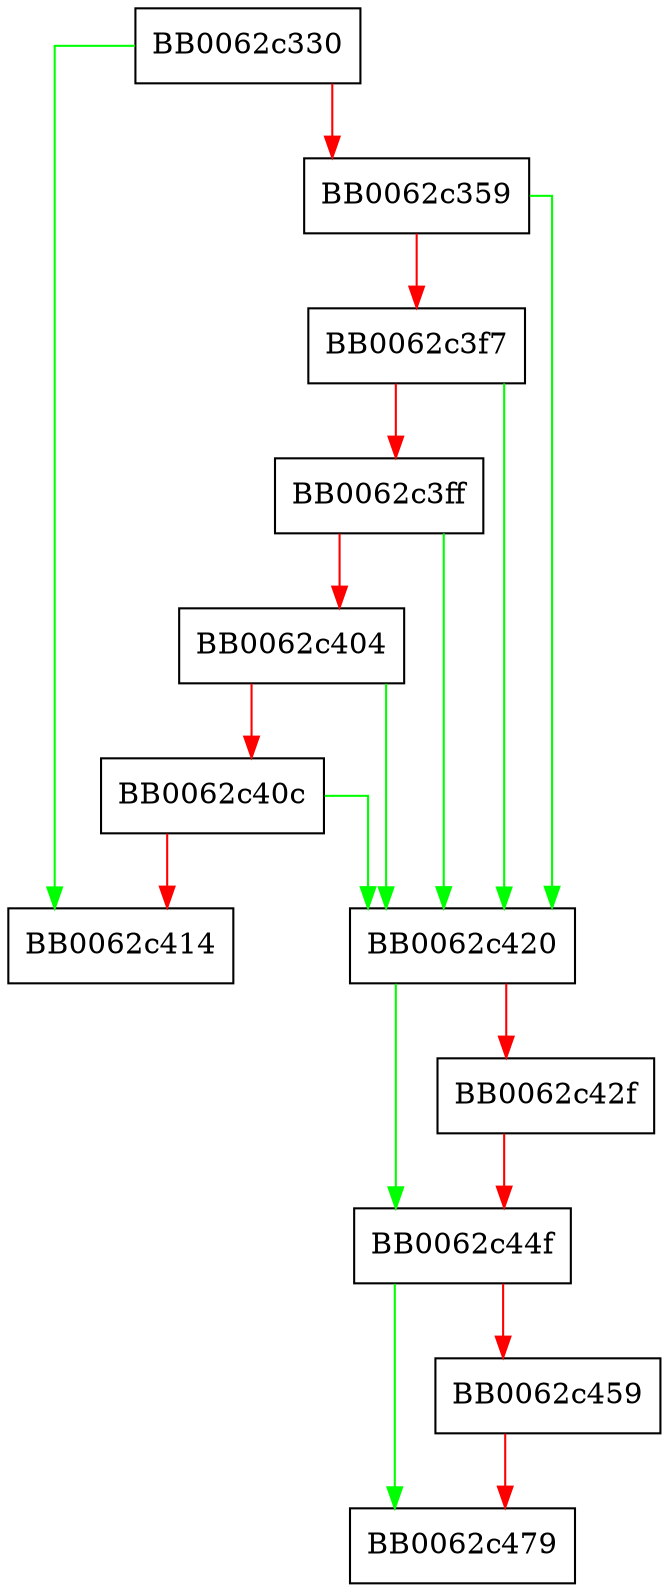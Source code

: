 digraph ossl_property_string_data_new {
  node [shape="box"];
  graph [splines=ortho];
  BB0062c330 -> BB0062c414 [color="green"];
  BB0062c330 -> BB0062c359 [color="red"];
  BB0062c359 -> BB0062c420 [color="green"];
  BB0062c359 -> BB0062c3f7 [color="red"];
  BB0062c3f7 -> BB0062c420 [color="green"];
  BB0062c3f7 -> BB0062c3ff [color="red"];
  BB0062c3ff -> BB0062c420 [color="green"];
  BB0062c3ff -> BB0062c404 [color="red"];
  BB0062c404 -> BB0062c420 [color="green"];
  BB0062c404 -> BB0062c40c [color="red"];
  BB0062c40c -> BB0062c420 [color="green"];
  BB0062c40c -> BB0062c414 [color="red"];
  BB0062c420 -> BB0062c44f [color="green"];
  BB0062c420 -> BB0062c42f [color="red"];
  BB0062c42f -> BB0062c44f [color="red"];
  BB0062c44f -> BB0062c479 [color="green"];
  BB0062c44f -> BB0062c459 [color="red"];
  BB0062c459 -> BB0062c479 [color="red"];
}